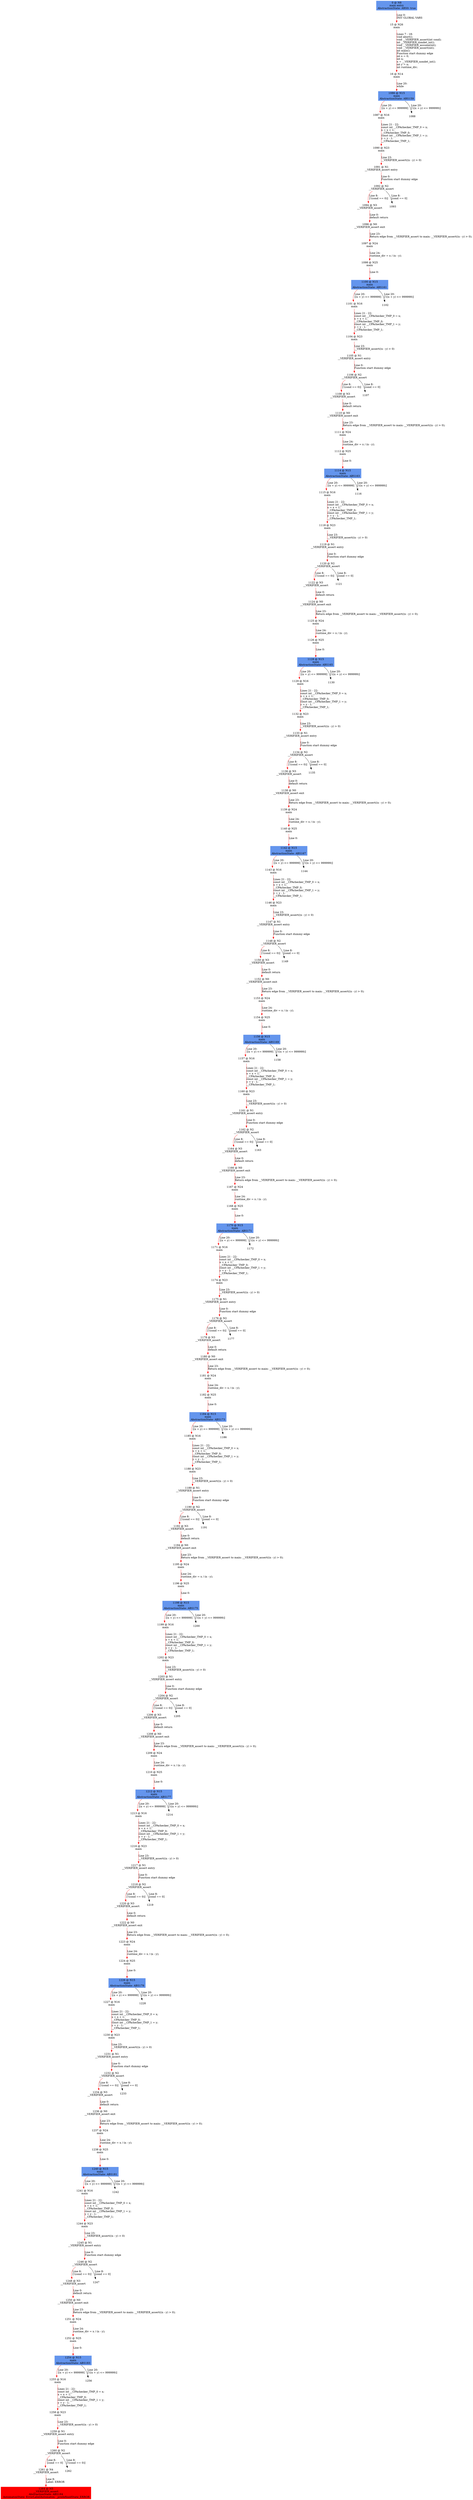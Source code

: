 digraph ARG {
node [style="filled" shape="box" color="white"]
0 [fillcolor="cornflowerblue" label="0 @ N8\nmain entry\nAbstractionState: ABS0: true\n" id="0"]
15 [label="15 @ N26\nmain\n" id="15"]
16 [label="16 @ N14\nmain\n" id="16"]
1086 [fillcolor="cornflowerblue" label="1086 @ N15\nmain\nAbstractionState: ABS159\n" id="1086"]
1087 [label="1087 @ N16\nmain\n" id="1087"]
1090 [label="1090 @ N23\nmain\n" id="1090"]
1091 [label="1091 @ N1\n__VERIFIER_assert entry\n" id="1091"]
1092 [label="1092 @ N2\n__VERIFIER_assert\n" id="1092"]
1094 [label="1094 @ N3\n__VERIFIER_assert\n" id="1094"]
1096 [label="1096 @ N0\n__VERIFIER_assert exit\n" id="1096"]
1097 [label="1097 @ N24\nmain\n" id="1097"]
1098 [label="1098 @ N25\nmain\n" id="1098"]
1100 [fillcolor="cornflowerblue" label="1100 @ N15\nmain\nAbstractionState: ABS161\n" id="1100"]
1101 [label="1101 @ N16\nmain\n" id="1101"]
1104 [label="1104 @ N23\nmain\n" id="1104"]
1105 [label="1105 @ N1\n__VERIFIER_assert entry\n" id="1105"]
1106 [label="1106 @ N2\n__VERIFIER_assert\n" id="1106"]
1108 [label="1108 @ N3\n__VERIFIER_assert\n" id="1108"]
1110 [label="1110 @ N0\n__VERIFIER_assert exit\n" id="1110"]
1111 [label="1111 @ N24\nmain\n" id="1111"]
1112 [label="1112 @ N25\nmain\n" id="1112"]
1114 [fillcolor="cornflowerblue" label="1114 @ N15\nmain\nAbstractionState: ABS163\n" id="1114"]
1115 [label="1115 @ N16\nmain\n" id="1115"]
1118 [label="1118 @ N23\nmain\n" id="1118"]
1119 [label="1119 @ N1\n__VERIFIER_assert entry\n" id="1119"]
1120 [label="1120 @ N2\n__VERIFIER_assert\n" id="1120"]
1122 [label="1122 @ N3\n__VERIFIER_assert\n" id="1122"]
1124 [label="1124 @ N0\n__VERIFIER_assert exit\n" id="1124"]
1125 [label="1125 @ N24\nmain\n" id="1125"]
1126 [label="1126 @ N25\nmain\n" id="1126"]
1128 [fillcolor="cornflowerblue" label="1128 @ N15\nmain\nAbstractionState: ABS165\n" id="1128"]
1129 [label="1129 @ N16\nmain\n" id="1129"]
1132 [label="1132 @ N23\nmain\n" id="1132"]
1133 [label="1133 @ N1\n__VERIFIER_assert entry\n" id="1133"]
1134 [label="1134 @ N2\n__VERIFIER_assert\n" id="1134"]
1136 [label="1136 @ N3\n__VERIFIER_assert\n" id="1136"]
1138 [label="1138 @ N0\n__VERIFIER_assert exit\n" id="1138"]
1139 [label="1139 @ N24\nmain\n" id="1139"]
1140 [label="1140 @ N25\nmain\n" id="1140"]
1142 [fillcolor="cornflowerblue" label="1142 @ N15\nmain\nAbstractionState: ABS167\n" id="1142"]
1143 [label="1143 @ N16\nmain\n" id="1143"]
1146 [label="1146 @ N23\nmain\n" id="1146"]
1147 [label="1147 @ N1\n__VERIFIER_assert entry\n" id="1147"]
1148 [label="1148 @ N2\n__VERIFIER_assert\n" id="1148"]
1150 [label="1150 @ N3\n__VERIFIER_assert\n" id="1150"]
1152 [label="1152 @ N0\n__VERIFIER_assert exit\n" id="1152"]
1153 [label="1153 @ N24\nmain\n" id="1153"]
1154 [label="1154 @ N25\nmain\n" id="1154"]
1156 [fillcolor="cornflowerblue" label="1156 @ N15\nmain\nAbstractionState: ABS169\n" id="1156"]
1157 [label="1157 @ N16\nmain\n" id="1157"]
1160 [label="1160 @ N23\nmain\n" id="1160"]
1161 [label="1161 @ N1\n__VERIFIER_assert entry\n" id="1161"]
1162 [label="1162 @ N2\n__VERIFIER_assert\n" id="1162"]
1164 [label="1164 @ N3\n__VERIFIER_assert\n" id="1164"]
1166 [label="1166 @ N0\n__VERIFIER_assert exit\n" id="1166"]
1167 [label="1167 @ N24\nmain\n" id="1167"]
1168 [label="1168 @ N25\nmain\n" id="1168"]
1170 [fillcolor="cornflowerblue" label="1170 @ N15\nmain\nAbstractionState: ABS171\n" id="1170"]
1171 [label="1171 @ N16\nmain\n" id="1171"]
1174 [label="1174 @ N23\nmain\n" id="1174"]
1175 [label="1175 @ N1\n__VERIFIER_assert entry\n" id="1175"]
1176 [label="1176 @ N2\n__VERIFIER_assert\n" id="1176"]
1178 [label="1178 @ N3\n__VERIFIER_assert\n" id="1178"]
1180 [label="1180 @ N0\n__VERIFIER_assert exit\n" id="1180"]
1181 [label="1181 @ N24\nmain\n" id="1181"]
1182 [label="1182 @ N25\nmain\n" id="1182"]
1184 [fillcolor="cornflowerblue" label="1184 @ N15\nmain\nAbstractionState: ABS173\n" id="1184"]
1185 [label="1185 @ N16\nmain\n" id="1185"]
1188 [label="1188 @ N23\nmain\n" id="1188"]
1189 [label="1189 @ N1\n__VERIFIER_assert entry\n" id="1189"]
1190 [label="1190 @ N2\n__VERIFIER_assert\n" id="1190"]
1192 [label="1192 @ N3\n__VERIFIER_assert\n" id="1192"]
1194 [label="1194 @ N0\n__VERIFIER_assert exit\n" id="1194"]
1195 [label="1195 @ N24\nmain\n" id="1195"]
1196 [label="1196 @ N25\nmain\n" id="1196"]
1198 [fillcolor="cornflowerblue" label="1198 @ N15\nmain\nAbstractionState: ABS175\n" id="1198"]
1199 [label="1199 @ N16\nmain\n" id="1199"]
1202 [label="1202 @ N23\nmain\n" id="1202"]
1203 [label="1203 @ N1\n__VERIFIER_assert entry\n" id="1203"]
1204 [label="1204 @ N2\n__VERIFIER_assert\n" id="1204"]
1206 [label="1206 @ N3\n__VERIFIER_assert\n" id="1206"]
1208 [label="1208 @ N0\n__VERIFIER_assert exit\n" id="1208"]
1209 [label="1209 @ N24\nmain\n" id="1209"]
1210 [label="1210 @ N25\nmain\n" id="1210"]
1212 [fillcolor="cornflowerblue" label="1212 @ N15\nmain\nAbstractionState: ABS177\n" id="1212"]
1213 [label="1213 @ N16\nmain\n" id="1213"]
1216 [label="1216 @ N23\nmain\n" id="1216"]
1217 [label="1217 @ N1\n__VERIFIER_assert entry\n" id="1217"]
1218 [label="1218 @ N2\n__VERIFIER_assert\n" id="1218"]
1220 [label="1220 @ N3\n__VERIFIER_assert\n" id="1220"]
1222 [label="1222 @ N0\n__VERIFIER_assert exit\n" id="1222"]
1223 [label="1223 @ N24\nmain\n" id="1223"]
1224 [label="1224 @ N25\nmain\n" id="1224"]
1226 [fillcolor="cornflowerblue" label="1226 @ N15\nmain\nAbstractionState: ABS179\n" id="1226"]
1227 [label="1227 @ N16\nmain\n" id="1227"]
1230 [label="1230 @ N23\nmain\n" id="1230"]
1231 [label="1231 @ N1\n__VERIFIER_assert entry\n" id="1231"]
1232 [label="1232 @ N2\n__VERIFIER_assert\n" id="1232"]
1234 [label="1234 @ N3\n__VERIFIER_assert\n" id="1234"]
1236 [label="1236 @ N0\n__VERIFIER_assert exit\n" id="1236"]
1237 [label="1237 @ N24\nmain\n" id="1237"]
1238 [label="1238 @ N25\nmain\n" id="1238"]
1240 [fillcolor="cornflowerblue" label="1240 @ N15\nmain\nAbstractionState: ABS181\n" id="1240"]
1241 [label="1241 @ N16\nmain\n" id="1241"]
1244 [label="1244 @ N23\nmain\n" id="1244"]
1245 [label="1245 @ N1\n__VERIFIER_assert entry\n" id="1245"]
1246 [label="1246 @ N2\n__VERIFIER_assert\n" id="1246"]
1248 [label="1248 @ N3\n__VERIFIER_assert\n" id="1248"]
1250 [label="1250 @ N0\n__VERIFIER_assert exit\n" id="1250"]
1251 [label="1251 @ N24\nmain\n" id="1251"]
1252 [label="1252 @ N25\nmain\n" id="1252"]
1254 [fillcolor="cornflowerblue" label="1254 @ N15\nmain\nAbstractionState: ABS183\n" id="1254"]
1255 [label="1255 @ N16\nmain\n" id="1255"]
1258 [label="1258 @ N23\nmain\n" id="1258"]
1259 [label="1259 @ N1\n__VERIFIER_assert entry\n" id="1259"]
1260 [label="1260 @ N2\n__VERIFIER_assert\n" id="1260"]
1261 [label="1261 @ N4\n__VERIFIER_assert\n" id="1261"]
1264 [fillcolor="red" label="1264 @ N5\n__VERIFIER_assert\nAbstractionState: ABS184\n AutomatonState: ErrorLabelAutomaton: _predefinedState_ERROR\n" id="1264"]
0 -> 15 [color="red" label="Line 0: \lINIT GLOBAL VARS\l" id="0 -> 15"]
15 -> 16 [color="red" label="Lines 7 - 18: \lvoid abort();\lvoid __VERIFIER_assert(int cond);\lint __VERIFIER_nondet_int();\lvoid __VERIFIER_assume(int);\lvoid __VERIFIER_assert(int);\lint main();\lFunction start dummy edge\lint x = 0;\lint n;\ln = __VERIFIER_nondet_int();\lint y = n;\lint runtime_div;\l" id="15 -> 16"]
16 -> 1086 [color="red" label="Line 20: \lwhile\l" id="16 -> 1086"]
1086 -> 1087 [color="red" label="Line 20: \l[(x + y) <= 999999]\l" id="1086 -> 1087"]
1086 -> 1088 [label="Line 20: \l[!((x + y) <= 999999)]\l" id="1086 -> 1088"]
1087 -> 1090 [color="red" label="Lines 21 - 22: \lconst int __CPAchecker_TMP_0 = x;\lx = x + 1;\l__CPAchecker_TMP_0;\lconst int __CPAchecker_TMP_1 = y;\ly = y - 1;\l__CPAchecker_TMP_1;\l" id="1087 -> 1090"]
1090 -> 1091 [color="red" label="Line 23: \l__VERIFIER_assert((n - y) > 0)\l" id="1090 -> 1091"]
1091 -> 1092 [color="red" label="Line 0: \lFunction start dummy edge\l" id="1091 -> 1092"]
1092 -> 1093 [label="Line 8: \l[cond == 0]\l" id="1092 -> 1093"]
1092 -> 1094 [color="red" label="Line 8: \l[!(cond == 0)]\l" id="1092 -> 1094"]
1094 -> 1096 [color="red" label="Line 0: \ldefault return\l" id="1094 -> 1096"]
1096 -> 1097 [color="red" label="Line 23: \lReturn edge from __VERIFIER_assert to main: __VERIFIER_assert((n - y) > 0);\l" id="1096 -> 1097"]
1097 -> 1098 [color="red" label="Line 24: \lruntime_div = x / (n - y);\l" id="1097 -> 1098"]
1098 -> 1100 [color="red" label="Line 0: \l\l" id="1098 -> 1100"]
1100 -> 1101 [color="red" label="Line 20: \l[(x + y) <= 999999]\l" id="1100 -> 1101"]
1100 -> 1102 [label="Line 20: \l[!((x + y) <= 999999)]\l" id="1100 -> 1102"]
1101 -> 1104 [color="red" label="Lines 21 - 22: \lconst int __CPAchecker_TMP_0 = x;\lx = x + 1;\l__CPAchecker_TMP_0;\lconst int __CPAchecker_TMP_1 = y;\ly = y - 1;\l__CPAchecker_TMP_1;\l" id="1101 -> 1104"]
1104 -> 1105 [color="red" label="Line 23: \l__VERIFIER_assert((n - y) > 0)\l" id="1104 -> 1105"]
1105 -> 1106 [color="red" label="Line 0: \lFunction start dummy edge\l" id="1105 -> 1106"]
1106 -> 1107 [label="Line 8: \l[cond == 0]\l" id="1106 -> 1107"]
1106 -> 1108 [color="red" label="Line 8: \l[!(cond == 0)]\l" id="1106 -> 1108"]
1108 -> 1110 [color="red" label="Line 0: \ldefault return\l" id="1108 -> 1110"]
1110 -> 1111 [color="red" label="Line 23: \lReturn edge from __VERIFIER_assert to main: __VERIFIER_assert((n - y) > 0);\l" id="1110 -> 1111"]
1111 -> 1112 [color="red" label="Line 24: \lruntime_div = x / (n - y);\l" id="1111 -> 1112"]
1112 -> 1114 [color="red" label="Line 0: \l\l" id="1112 -> 1114"]
1114 -> 1115 [color="red" label="Line 20: \l[(x + y) <= 999999]\l" id="1114 -> 1115"]
1114 -> 1116 [label="Line 20: \l[!((x + y) <= 999999)]\l" id="1114 -> 1116"]
1115 -> 1118 [color="red" label="Lines 21 - 22: \lconst int __CPAchecker_TMP_0 = x;\lx = x + 1;\l__CPAchecker_TMP_0;\lconst int __CPAchecker_TMP_1 = y;\ly = y - 1;\l__CPAchecker_TMP_1;\l" id="1115 -> 1118"]
1118 -> 1119 [color="red" label="Line 23: \l__VERIFIER_assert((n - y) > 0)\l" id="1118 -> 1119"]
1119 -> 1120 [color="red" label="Line 0: \lFunction start dummy edge\l" id="1119 -> 1120"]
1120 -> 1121 [label="Line 8: \l[cond == 0]\l" id="1120 -> 1121"]
1120 -> 1122 [color="red" label="Line 8: \l[!(cond == 0)]\l" id="1120 -> 1122"]
1122 -> 1124 [color="red" label="Line 0: \ldefault return\l" id="1122 -> 1124"]
1124 -> 1125 [color="red" label="Line 23: \lReturn edge from __VERIFIER_assert to main: __VERIFIER_assert((n - y) > 0);\l" id="1124 -> 1125"]
1125 -> 1126 [color="red" label="Line 24: \lruntime_div = x / (n - y);\l" id="1125 -> 1126"]
1126 -> 1128 [color="red" label="Line 0: \l\l" id="1126 -> 1128"]
1128 -> 1129 [color="red" label="Line 20: \l[(x + y) <= 999999]\l" id="1128 -> 1129"]
1128 -> 1130 [label="Line 20: \l[!((x + y) <= 999999)]\l" id="1128 -> 1130"]
1129 -> 1132 [color="red" label="Lines 21 - 22: \lconst int __CPAchecker_TMP_0 = x;\lx = x + 1;\l__CPAchecker_TMP_0;\lconst int __CPAchecker_TMP_1 = y;\ly = y - 1;\l__CPAchecker_TMP_1;\l" id="1129 -> 1132"]
1132 -> 1133 [color="red" label="Line 23: \l__VERIFIER_assert((n - y) > 0)\l" id="1132 -> 1133"]
1133 -> 1134 [color="red" label="Line 0: \lFunction start dummy edge\l" id="1133 -> 1134"]
1134 -> 1135 [label="Line 8: \l[cond == 0]\l" id="1134 -> 1135"]
1134 -> 1136 [color="red" label="Line 8: \l[!(cond == 0)]\l" id="1134 -> 1136"]
1136 -> 1138 [color="red" label="Line 0: \ldefault return\l" id="1136 -> 1138"]
1138 -> 1139 [color="red" label="Line 23: \lReturn edge from __VERIFIER_assert to main: __VERIFIER_assert((n - y) > 0);\l" id="1138 -> 1139"]
1139 -> 1140 [color="red" label="Line 24: \lruntime_div = x / (n - y);\l" id="1139 -> 1140"]
1140 -> 1142 [color="red" label="Line 0: \l\l" id="1140 -> 1142"]
1142 -> 1143 [color="red" label="Line 20: \l[(x + y) <= 999999]\l" id="1142 -> 1143"]
1142 -> 1144 [label="Line 20: \l[!((x + y) <= 999999)]\l" id="1142 -> 1144"]
1143 -> 1146 [color="red" label="Lines 21 - 22: \lconst int __CPAchecker_TMP_0 = x;\lx = x + 1;\l__CPAchecker_TMP_0;\lconst int __CPAchecker_TMP_1 = y;\ly = y - 1;\l__CPAchecker_TMP_1;\l" id="1143 -> 1146"]
1146 -> 1147 [color="red" label="Line 23: \l__VERIFIER_assert((n - y) > 0)\l" id="1146 -> 1147"]
1147 -> 1148 [color="red" label="Line 0: \lFunction start dummy edge\l" id="1147 -> 1148"]
1148 -> 1149 [label="Line 8: \l[cond == 0]\l" id="1148 -> 1149"]
1148 -> 1150 [color="red" label="Line 8: \l[!(cond == 0)]\l" id="1148 -> 1150"]
1150 -> 1152 [color="red" label="Line 0: \ldefault return\l" id="1150 -> 1152"]
1152 -> 1153 [color="red" label="Line 23: \lReturn edge from __VERIFIER_assert to main: __VERIFIER_assert((n - y) > 0);\l" id="1152 -> 1153"]
1153 -> 1154 [color="red" label="Line 24: \lruntime_div = x / (n - y);\l" id="1153 -> 1154"]
1154 -> 1156 [color="red" label="Line 0: \l\l" id="1154 -> 1156"]
1156 -> 1157 [color="red" label="Line 20: \l[(x + y) <= 999999]\l" id="1156 -> 1157"]
1156 -> 1158 [label="Line 20: \l[!((x + y) <= 999999)]\l" id="1156 -> 1158"]
1157 -> 1160 [color="red" label="Lines 21 - 22: \lconst int __CPAchecker_TMP_0 = x;\lx = x + 1;\l__CPAchecker_TMP_0;\lconst int __CPAchecker_TMP_1 = y;\ly = y - 1;\l__CPAchecker_TMP_1;\l" id="1157 -> 1160"]
1160 -> 1161 [color="red" label="Line 23: \l__VERIFIER_assert((n - y) > 0)\l" id="1160 -> 1161"]
1161 -> 1162 [color="red" label="Line 0: \lFunction start dummy edge\l" id="1161 -> 1162"]
1162 -> 1163 [label="Line 8: \l[cond == 0]\l" id="1162 -> 1163"]
1162 -> 1164 [color="red" label="Line 8: \l[!(cond == 0)]\l" id="1162 -> 1164"]
1164 -> 1166 [color="red" label="Line 0: \ldefault return\l" id="1164 -> 1166"]
1166 -> 1167 [color="red" label="Line 23: \lReturn edge from __VERIFIER_assert to main: __VERIFIER_assert((n - y) > 0);\l" id="1166 -> 1167"]
1167 -> 1168 [color="red" label="Line 24: \lruntime_div = x / (n - y);\l" id="1167 -> 1168"]
1168 -> 1170 [color="red" label="Line 0: \l\l" id="1168 -> 1170"]
1170 -> 1171 [color="red" label="Line 20: \l[(x + y) <= 999999]\l" id="1170 -> 1171"]
1170 -> 1172 [label="Line 20: \l[!((x + y) <= 999999)]\l" id="1170 -> 1172"]
1171 -> 1174 [color="red" label="Lines 21 - 22: \lconst int __CPAchecker_TMP_0 = x;\lx = x + 1;\l__CPAchecker_TMP_0;\lconst int __CPAchecker_TMP_1 = y;\ly = y - 1;\l__CPAchecker_TMP_1;\l" id="1171 -> 1174"]
1174 -> 1175 [color="red" label="Line 23: \l__VERIFIER_assert((n - y) > 0)\l" id="1174 -> 1175"]
1175 -> 1176 [color="red" label="Line 0: \lFunction start dummy edge\l" id="1175 -> 1176"]
1176 -> 1177 [label="Line 8: \l[cond == 0]\l" id="1176 -> 1177"]
1176 -> 1178 [color="red" label="Line 8: \l[!(cond == 0)]\l" id="1176 -> 1178"]
1178 -> 1180 [color="red" label="Line 0: \ldefault return\l" id="1178 -> 1180"]
1180 -> 1181 [color="red" label="Line 23: \lReturn edge from __VERIFIER_assert to main: __VERIFIER_assert((n - y) > 0);\l" id="1180 -> 1181"]
1181 -> 1182 [color="red" label="Line 24: \lruntime_div = x / (n - y);\l" id="1181 -> 1182"]
1182 -> 1184 [color="red" label="Line 0: \l\l" id="1182 -> 1184"]
1184 -> 1185 [color="red" label="Line 20: \l[(x + y) <= 999999]\l" id="1184 -> 1185"]
1184 -> 1186 [label="Line 20: \l[!((x + y) <= 999999)]\l" id="1184 -> 1186"]
1185 -> 1188 [color="red" label="Lines 21 - 22: \lconst int __CPAchecker_TMP_0 = x;\lx = x + 1;\l__CPAchecker_TMP_0;\lconst int __CPAchecker_TMP_1 = y;\ly = y - 1;\l__CPAchecker_TMP_1;\l" id="1185 -> 1188"]
1188 -> 1189 [color="red" label="Line 23: \l__VERIFIER_assert((n - y) > 0)\l" id="1188 -> 1189"]
1189 -> 1190 [color="red" label="Line 0: \lFunction start dummy edge\l" id="1189 -> 1190"]
1190 -> 1191 [label="Line 8: \l[cond == 0]\l" id="1190 -> 1191"]
1190 -> 1192 [color="red" label="Line 8: \l[!(cond == 0)]\l" id="1190 -> 1192"]
1192 -> 1194 [color="red" label="Line 0: \ldefault return\l" id="1192 -> 1194"]
1194 -> 1195 [color="red" label="Line 23: \lReturn edge from __VERIFIER_assert to main: __VERIFIER_assert((n - y) > 0);\l" id="1194 -> 1195"]
1195 -> 1196 [color="red" label="Line 24: \lruntime_div = x / (n - y);\l" id="1195 -> 1196"]
1196 -> 1198 [color="red" label="Line 0: \l\l" id="1196 -> 1198"]
1198 -> 1199 [color="red" label="Line 20: \l[(x + y) <= 999999]\l" id="1198 -> 1199"]
1198 -> 1200 [label="Line 20: \l[!((x + y) <= 999999)]\l" id="1198 -> 1200"]
1199 -> 1202 [color="red" label="Lines 21 - 22: \lconst int __CPAchecker_TMP_0 = x;\lx = x + 1;\l__CPAchecker_TMP_0;\lconst int __CPAchecker_TMP_1 = y;\ly = y - 1;\l__CPAchecker_TMP_1;\l" id="1199 -> 1202"]
1202 -> 1203 [color="red" label="Line 23: \l__VERIFIER_assert((n - y) > 0)\l" id="1202 -> 1203"]
1203 -> 1204 [color="red" label="Line 0: \lFunction start dummy edge\l" id="1203 -> 1204"]
1204 -> 1205 [label="Line 8: \l[cond == 0]\l" id="1204 -> 1205"]
1204 -> 1206 [color="red" label="Line 8: \l[!(cond == 0)]\l" id="1204 -> 1206"]
1206 -> 1208 [color="red" label="Line 0: \ldefault return\l" id="1206 -> 1208"]
1208 -> 1209 [color="red" label="Line 23: \lReturn edge from __VERIFIER_assert to main: __VERIFIER_assert((n - y) > 0);\l" id="1208 -> 1209"]
1209 -> 1210 [color="red" label="Line 24: \lruntime_div = x / (n - y);\l" id="1209 -> 1210"]
1210 -> 1212 [color="red" label="Line 0: \l\l" id="1210 -> 1212"]
1212 -> 1213 [color="red" label="Line 20: \l[(x + y) <= 999999]\l" id="1212 -> 1213"]
1212 -> 1214 [label="Line 20: \l[!((x + y) <= 999999)]\l" id="1212 -> 1214"]
1213 -> 1216 [color="red" label="Lines 21 - 22: \lconst int __CPAchecker_TMP_0 = x;\lx = x + 1;\l__CPAchecker_TMP_0;\lconst int __CPAchecker_TMP_1 = y;\ly = y - 1;\l__CPAchecker_TMP_1;\l" id="1213 -> 1216"]
1216 -> 1217 [color="red" label="Line 23: \l__VERIFIER_assert((n - y) > 0)\l" id="1216 -> 1217"]
1217 -> 1218 [color="red" label="Line 0: \lFunction start dummy edge\l" id="1217 -> 1218"]
1218 -> 1219 [label="Line 8: \l[cond == 0]\l" id="1218 -> 1219"]
1218 -> 1220 [color="red" label="Line 8: \l[!(cond == 0)]\l" id="1218 -> 1220"]
1220 -> 1222 [color="red" label="Line 0: \ldefault return\l" id="1220 -> 1222"]
1222 -> 1223 [color="red" label="Line 23: \lReturn edge from __VERIFIER_assert to main: __VERIFIER_assert((n - y) > 0);\l" id="1222 -> 1223"]
1223 -> 1224 [color="red" label="Line 24: \lruntime_div = x / (n - y);\l" id="1223 -> 1224"]
1224 -> 1226 [color="red" label="Line 0: \l\l" id="1224 -> 1226"]
1226 -> 1227 [color="red" label="Line 20: \l[(x + y) <= 999999]\l" id="1226 -> 1227"]
1226 -> 1228 [label="Line 20: \l[!((x + y) <= 999999)]\l" id="1226 -> 1228"]
1227 -> 1230 [color="red" label="Lines 21 - 22: \lconst int __CPAchecker_TMP_0 = x;\lx = x + 1;\l__CPAchecker_TMP_0;\lconst int __CPAchecker_TMP_1 = y;\ly = y - 1;\l__CPAchecker_TMP_1;\l" id="1227 -> 1230"]
1230 -> 1231 [color="red" label="Line 23: \l__VERIFIER_assert((n - y) > 0)\l" id="1230 -> 1231"]
1231 -> 1232 [color="red" label="Line 0: \lFunction start dummy edge\l" id="1231 -> 1232"]
1232 -> 1233 [label="Line 8: \l[cond == 0]\l" id="1232 -> 1233"]
1232 -> 1234 [color="red" label="Line 8: \l[!(cond == 0)]\l" id="1232 -> 1234"]
1234 -> 1236 [color="red" label="Line 0: \ldefault return\l" id="1234 -> 1236"]
1236 -> 1237 [color="red" label="Line 23: \lReturn edge from __VERIFIER_assert to main: __VERIFIER_assert((n - y) > 0);\l" id="1236 -> 1237"]
1237 -> 1238 [color="red" label="Line 24: \lruntime_div = x / (n - y);\l" id="1237 -> 1238"]
1238 -> 1240 [color="red" label="Line 0: \l\l" id="1238 -> 1240"]
1240 -> 1241 [color="red" label="Line 20: \l[(x + y) <= 999999]\l" id="1240 -> 1241"]
1240 -> 1242 [label="Line 20: \l[!((x + y) <= 999999)]\l" id="1240 -> 1242"]
1241 -> 1244 [color="red" label="Lines 21 - 22: \lconst int __CPAchecker_TMP_0 = x;\lx = x + 1;\l__CPAchecker_TMP_0;\lconst int __CPAchecker_TMP_1 = y;\ly = y - 1;\l__CPAchecker_TMP_1;\l" id="1241 -> 1244"]
1244 -> 1245 [color="red" label="Line 23: \l__VERIFIER_assert((n - y) > 0)\l" id="1244 -> 1245"]
1245 -> 1246 [color="red" label="Line 0: \lFunction start dummy edge\l" id="1245 -> 1246"]
1246 -> 1247 [label="Line 8: \l[cond == 0]\l" id="1246 -> 1247"]
1246 -> 1248 [color="red" label="Line 8: \l[!(cond == 0)]\l" id="1246 -> 1248"]
1248 -> 1250 [color="red" label="Line 0: \ldefault return\l" id="1248 -> 1250"]
1250 -> 1251 [color="red" label="Line 23: \lReturn edge from __VERIFIER_assert to main: __VERIFIER_assert((n - y) > 0);\l" id="1250 -> 1251"]
1251 -> 1252 [color="red" label="Line 24: \lruntime_div = x / (n - y);\l" id="1251 -> 1252"]
1252 -> 1254 [color="red" label="Line 0: \l\l" id="1252 -> 1254"]
1254 -> 1255 [color="red" label="Line 20: \l[(x + y) <= 999999]\l" id="1254 -> 1255"]
1254 -> 1256 [label="Line 20: \l[!((x + y) <= 999999)]\l" id="1254 -> 1256"]
1255 -> 1258 [color="red" label="Lines 21 - 22: \lconst int __CPAchecker_TMP_0 = x;\lx = x + 1;\l__CPAchecker_TMP_0;\lconst int __CPAchecker_TMP_1 = y;\ly = y - 1;\l__CPAchecker_TMP_1;\l" id="1255 -> 1258"]
1258 -> 1259 [color="red" label="Line 23: \l__VERIFIER_assert((n - y) > 0)\l" id="1258 -> 1259"]
1259 -> 1260 [color="red" label="Line 0: \lFunction start dummy edge\l" id="1259 -> 1260"]
1260 -> 1261 [color="red" label="Line 8: \l[cond == 0]\l" id="1260 -> 1261"]
1260 -> 1262 [label="Line 8: \l[!(cond == 0)]\l" id="1260 -> 1262"]
1261 -> 1264 [color="red" label="Line 8: \lLabel: ERROR\l" id="1261 -> 1264"]
}
